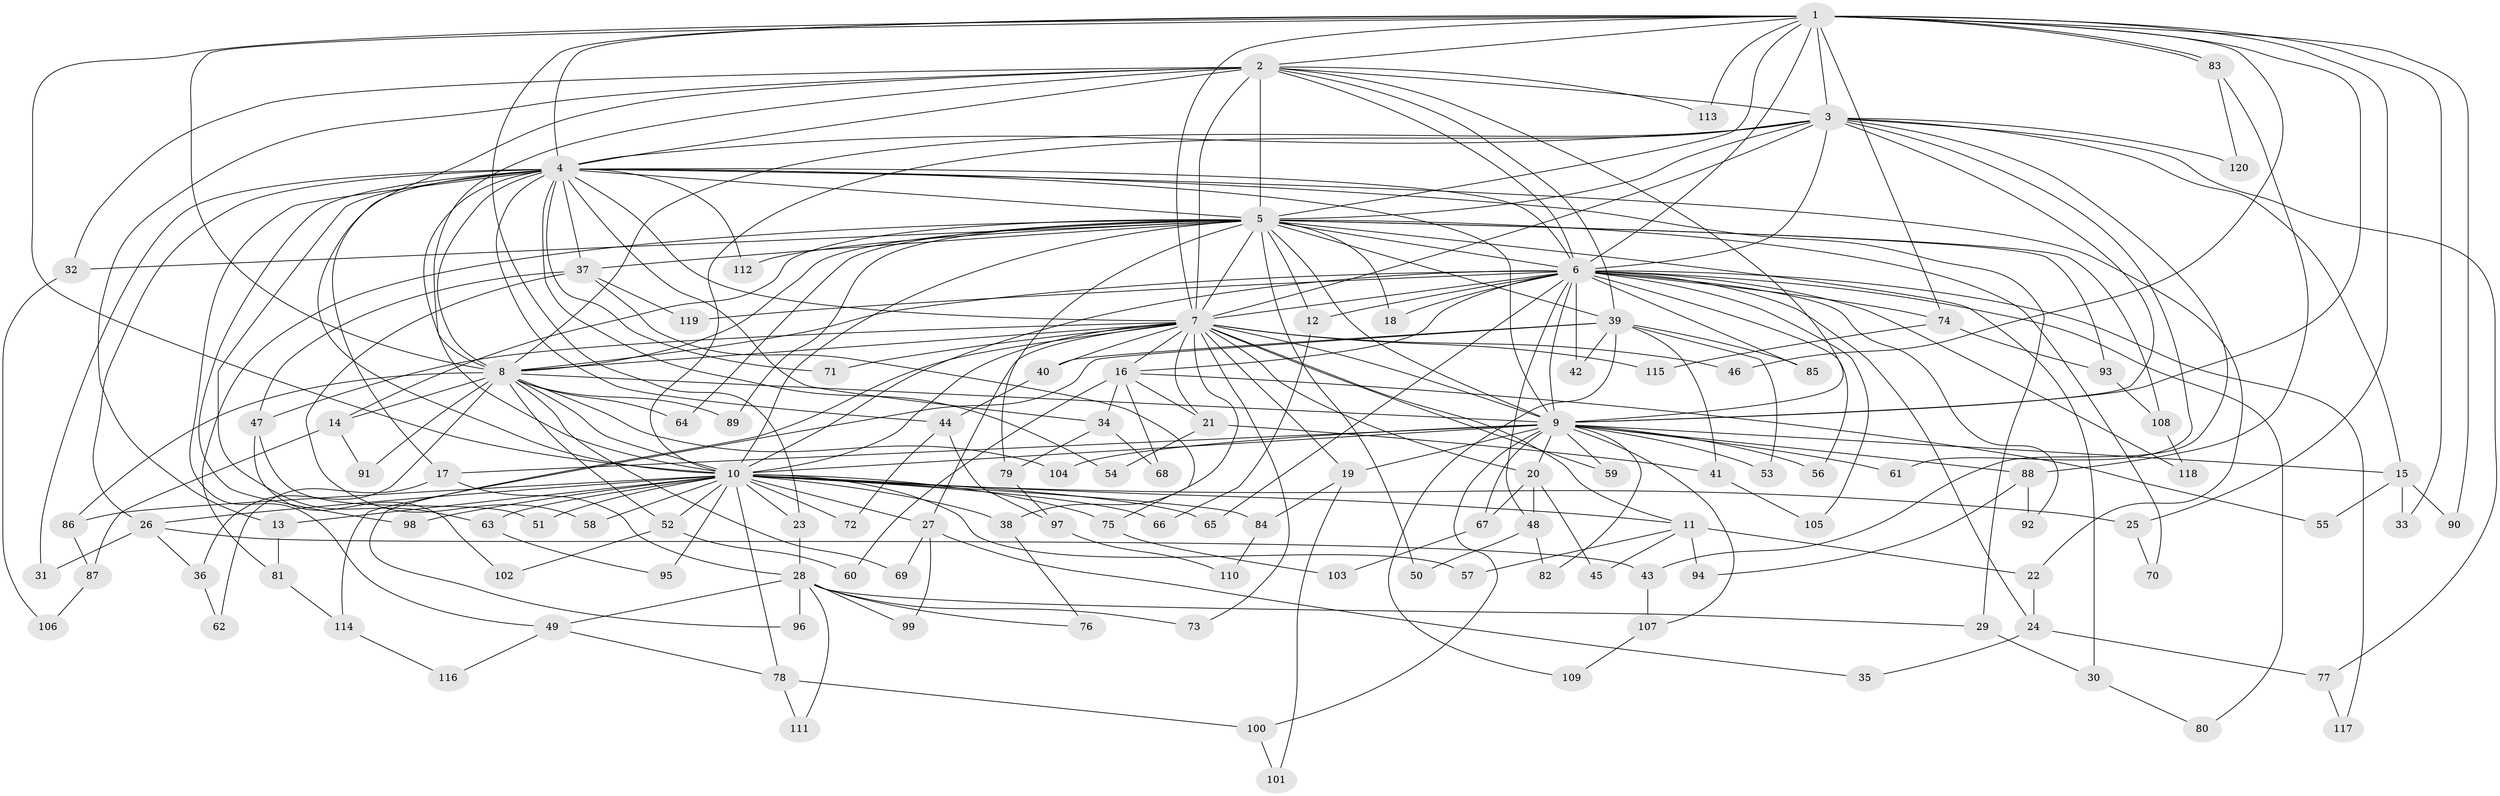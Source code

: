 // Generated by graph-tools (version 1.1) at 2025/14/03/09/25 04:14:06]
// undirected, 120 vertices, 265 edges
graph export_dot {
graph [start="1"]
  node [color=gray90,style=filled];
  1;
  2;
  3;
  4;
  5;
  6;
  7;
  8;
  9;
  10;
  11;
  12;
  13;
  14;
  15;
  16;
  17;
  18;
  19;
  20;
  21;
  22;
  23;
  24;
  25;
  26;
  27;
  28;
  29;
  30;
  31;
  32;
  33;
  34;
  35;
  36;
  37;
  38;
  39;
  40;
  41;
  42;
  43;
  44;
  45;
  46;
  47;
  48;
  49;
  50;
  51;
  52;
  53;
  54;
  55;
  56;
  57;
  58;
  59;
  60;
  61;
  62;
  63;
  64;
  65;
  66;
  67;
  68;
  69;
  70;
  71;
  72;
  73;
  74;
  75;
  76;
  77;
  78;
  79;
  80;
  81;
  82;
  83;
  84;
  85;
  86;
  87;
  88;
  89;
  90;
  91;
  92;
  93;
  94;
  95;
  96;
  97;
  98;
  99;
  100;
  101;
  102;
  103;
  104;
  105;
  106;
  107;
  108;
  109;
  110;
  111;
  112;
  113;
  114;
  115;
  116;
  117;
  118;
  119;
  120;
  1 -- 2;
  1 -- 3;
  1 -- 4;
  1 -- 5;
  1 -- 6;
  1 -- 7;
  1 -- 8;
  1 -- 9;
  1 -- 10;
  1 -- 23;
  1 -- 25;
  1 -- 33;
  1 -- 46;
  1 -- 74;
  1 -- 83;
  1 -- 83;
  1 -- 90;
  1 -- 113;
  2 -- 3;
  2 -- 4;
  2 -- 5;
  2 -- 6;
  2 -- 7;
  2 -- 8;
  2 -- 9;
  2 -- 10;
  2 -- 13;
  2 -- 32;
  2 -- 39;
  2 -- 113;
  3 -- 4;
  3 -- 5;
  3 -- 6;
  3 -- 7;
  3 -- 8;
  3 -- 9;
  3 -- 10;
  3 -- 15;
  3 -- 43;
  3 -- 61;
  3 -- 77;
  3 -- 120;
  4 -- 5;
  4 -- 6;
  4 -- 7;
  4 -- 8;
  4 -- 9;
  4 -- 10;
  4 -- 17;
  4 -- 22;
  4 -- 26;
  4 -- 29;
  4 -- 31;
  4 -- 34;
  4 -- 37;
  4 -- 44;
  4 -- 49;
  4 -- 54;
  4 -- 63;
  4 -- 71;
  4 -- 98;
  4 -- 112;
  5 -- 6;
  5 -- 7;
  5 -- 8;
  5 -- 9;
  5 -- 10;
  5 -- 12;
  5 -- 14;
  5 -- 18;
  5 -- 30;
  5 -- 32;
  5 -- 37;
  5 -- 39;
  5 -- 50;
  5 -- 64;
  5 -- 70;
  5 -- 79;
  5 -- 81;
  5 -- 89;
  5 -- 93;
  5 -- 108;
  5 -- 112;
  6 -- 7;
  6 -- 8;
  6 -- 9;
  6 -- 10;
  6 -- 12;
  6 -- 16;
  6 -- 18;
  6 -- 24;
  6 -- 42;
  6 -- 48;
  6 -- 56;
  6 -- 65;
  6 -- 74;
  6 -- 80;
  6 -- 85;
  6 -- 92;
  6 -- 105;
  6 -- 117;
  6 -- 118;
  6 -- 119;
  7 -- 8;
  7 -- 9;
  7 -- 10;
  7 -- 11;
  7 -- 16;
  7 -- 19;
  7 -- 20;
  7 -- 21;
  7 -- 27;
  7 -- 38;
  7 -- 40;
  7 -- 46;
  7 -- 47;
  7 -- 59;
  7 -- 71;
  7 -- 73;
  7 -- 96;
  7 -- 115;
  8 -- 9;
  8 -- 10;
  8 -- 14;
  8 -- 36;
  8 -- 52;
  8 -- 64;
  8 -- 69;
  8 -- 86;
  8 -- 89;
  8 -- 91;
  8 -- 104;
  9 -- 10;
  9 -- 15;
  9 -- 17;
  9 -- 19;
  9 -- 20;
  9 -- 53;
  9 -- 56;
  9 -- 59;
  9 -- 61;
  9 -- 67;
  9 -- 82;
  9 -- 88;
  9 -- 100;
  9 -- 104;
  9 -- 107;
  10 -- 11;
  10 -- 13;
  10 -- 23;
  10 -- 25;
  10 -- 26;
  10 -- 27;
  10 -- 38;
  10 -- 51;
  10 -- 52;
  10 -- 57;
  10 -- 58;
  10 -- 63;
  10 -- 65;
  10 -- 66;
  10 -- 72;
  10 -- 75;
  10 -- 78;
  10 -- 84;
  10 -- 86;
  10 -- 95;
  10 -- 98;
  11 -- 22;
  11 -- 45;
  11 -- 57;
  11 -- 94;
  12 -- 66;
  13 -- 81;
  14 -- 87;
  14 -- 91;
  15 -- 33;
  15 -- 55;
  15 -- 90;
  16 -- 21;
  16 -- 34;
  16 -- 55;
  16 -- 60;
  16 -- 68;
  17 -- 28;
  17 -- 62;
  19 -- 84;
  19 -- 101;
  20 -- 45;
  20 -- 48;
  20 -- 67;
  21 -- 41;
  21 -- 54;
  22 -- 24;
  23 -- 28;
  24 -- 35;
  24 -- 77;
  25 -- 70;
  26 -- 31;
  26 -- 36;
  26 -- 43;
  27 -- 35;
  27 -- 69;
  27 -- 99;
  28 -- 29;
  28 -- 49;
  28 -- 73;
  28 -- 76;
  28 -- 96;
  28 -- 99;
  28 -- 111;
  29 -- 30;
  30 -- 80;
  32 -- 106;
  34 -- 68;
  34 -- 79;
  36 -- 62;
  37 -- 47;
  37 -- 58;
  37 -- 75;
  37 -- 119;
  38 -- 76;
  39 -- 40;
  39 -- 41;
  39 -- 42;
  39 -- 53;
  39 -- 85;
  39 -- 109;
  39 -- 114;
  40 -- 44;
  41 -- 105;
  43 -- 107;
  44 -- 72;
  44 -- 97;
  47 -- 51;
  47 -- 102;
  48 -- 50;
  48 -- 82;
  49 -- 78;
  49 -- 116;
  52 -- 60;
  52 -- 102;
  63 -- 95;
  67 -- 103;
  74 -- 93;
  74 -- 115;
  75 -- 103;
  77 -- 117;
  78 -- 100;
  78 -- 111;
  79 -- 97;
  81 -- 114;
  83 -- 88;
  83 -- 120;
  84 -- 110;
  86 -- 87;
  87 -- 106;
  88 -- 92;
  88 -- 94;
  93 -- 108;
  97 -- 110;
  100 -- 101;
  107 -- 109;
  108 -- 118;
  114 -- 116;
}

